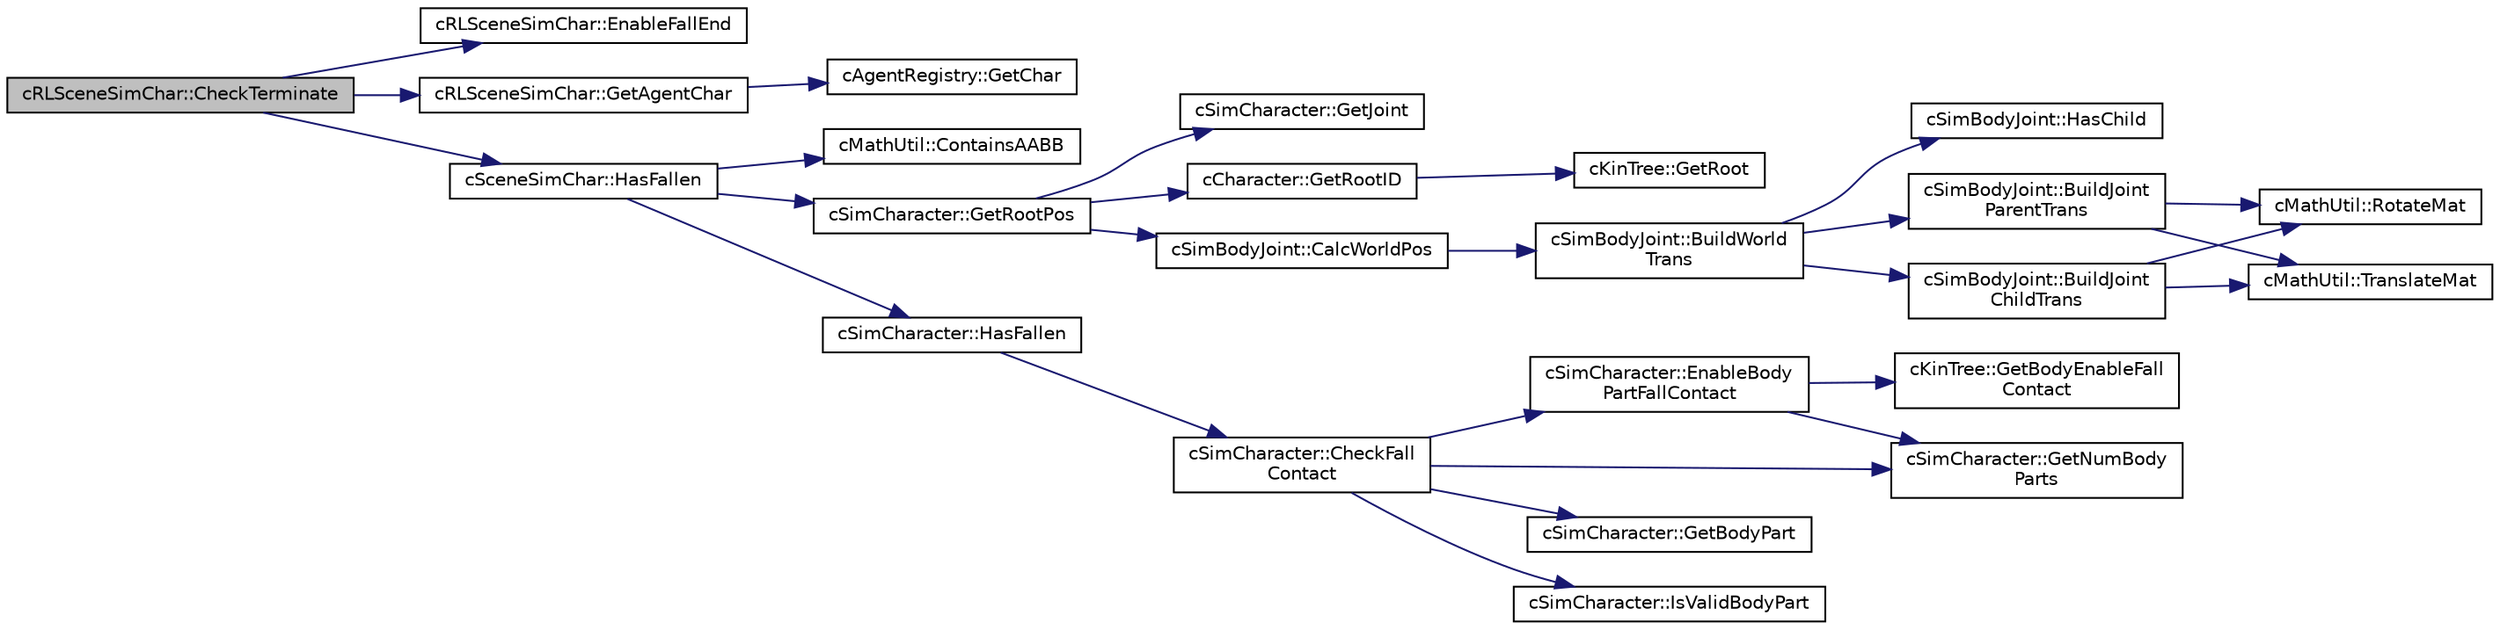 digraph "cRLSceneSimChar::CheckTerminate"
{
 // LATEX_PDF_SIZE
  edge [fontname="Helvetica",fontsize="10",labelfontname="Helvetica",labelfontsize="10"];
  node [fontname="Helvetica",fontsize="10",shape=record];
  rankdir="LR";
  Node1 [label="cRLSceneSimChar::CheckTerminate",height=0.2,width=0.4,color="black", fillcolor="grey75", style="filled", fontcolor="black",tooltip=" "];
  Node1 -> Node2 [color="midnightblue",fontsize="10",style="solid",fontname="Helvetica"];
  Node2 [label="cRLSceneSimChar::EnableFallEnd",height=0.2,width=0.4,color="black", fillcolor="white", style="filled",URL="$classc_r_l_scene_sim_char.html#ac241b8374f731f8fd18ef857f2bfbbb3",tooltip=" "];
  Node1 -> Node3 [color="midnightblue",fontsize="10",style="solid",fontname="Helvetica"];
  Node3 [label="cRLSceneSimChar::GetAgentChar",height=0.2,width=0.4,color="black", fillcolor="white", style="filled",URL="$classc_r_l_scene_sim_char.html#ab0dc9eacca8d85c1daea2658566d7caa",tooltip=" "];
  Node3 -> Node4 [color="midnightblue",fontsize="10",style="solid",fontname="Helvetica"];
  Node4 [label="cAgentRegistry::GetChar",height=0.2,width=0.4,color="black", fillcolor="white", style="filled",URL="$classc_agent_registry.html#a00dad46ce06132dd2b3d01f3e167d6d6",tooltip=" "];
  Node1 -> Node5 [color="midnightblue",fontsize="10",style="solid",fontname="Helvetica"];
  Node5 [label="cSceneSimChar::HasFallen",height=0.2,width=0.4,color="black", fillcolor="white", style="filled",URL="$classc_scene_sim_char.html#a2d9d2d5351d24ce257ada868f1743f9f",tooltip=" "];
  Node5 -> Node6 [color="midnightblue",fontsize="10",style="solid",fontname="Helvetica"];
  Node6 [label="cMathUtil::ContainsAABB",height=0.2,width=0.4,color="black", fillcolor="white", style="filled",URL="$classc_math_util.html#a7b3cda9c53efbdf8953f3bfe36850267",tooltip=" "];
  Node5 -> Node7 [color="midnightblue",fontsize="10",style="solid",fontname="Helvetica"];
  Node7 [label="cSimCharacter::GetRootPos",height=0.2,width=0.4,color="black", fillcolor="white", style="filled",URL="$classc_sim_character.html#a546a3ce5d658ff704e9c3ca855a7e695",tooltip=" "];
  Node7 -> Node8 [color="midnightblue",fontsize="10",style="solid",fontname="Helvetica"];
  Node8 [label="cSimBodyJoint::CalcWorldPos",height=0.2,width=0.4,color="black", fillcolor="white", style="filled",URL="$classc_sim_body_joint.html#a24f75e09a36dd752f54298923b202da7",tooltip=" "];
  Node8 -> Node9 [color="midnightblue",fontsize="10",style="solid",fontname="Helvetica"];
  Node9 [label="cSimBodyJoint::BuildWorld\lTrans",height=0.2,width=0.4,color="black", fillcolor="white", style="filled",URL="$classc_sim_body_joint.html#a033253d748efec2cf6f261ea994a6a62",tooltip=" "];
  Node9 -> Node10 [color="midnightblue",fontsize="10",style="solid",fontname="Helvetica"];
  Node10 [label="cSimBodyJoint::BuildJoint\lChildTrans",height=0.2,width=0.4,color="black", fillcolor="white", style="filled",URL="$classc_sim_body_joint.html#a6f59339830fb1d763a78736818c23ac3",tooltip=" "];
  Node10 -> Node11 [color="midnightblue",fontsize="10",style="solid",fontname="Helvetica"];
  Node11 [label="cMathUtil::RotateMat",height=0.2,width=0.4,color="black", fillcolor="white", style="filled",URL="$classc_math_util.html#a551bc548582ac0db39df5a58feca1f0a",tooltip=" "];
  Node10 -> Node12 [color="midnightblue",fontsize="10",style="solid",fontname="Helvetica"];
  Node12 [label="cMathUtil::TranslateMat",height=0.2,width=0.4,color="black", fillcolor="white", style="filled",URL="$classc_math_util.html#a5550ed48f8beaccbf6827db839ccf542",tooltip=" "];
  Node9 -> Node13 [color="midnightblue",fontsize="10",style="solid",fontname="Helvetica"];
  Node13 [label="cSimBodyJoint::BuildJoint\lParentTrans",height=0.2,width=0.4,color="black", fillcolor="white", style="filled",URL="$classc_sim_body_joint.html#a996f4f4502700fa03bdc896abdee1fe4",tooltip=" "];
  Node13 -> Node11 [color="midnightblue",fontsize="10",style="solid",fontname="Helvetica"];
  Node13 -> Node12 [color="midnightblue",fontsize="10",style="solid",fontname="Helvetica"];
  Node9 -> Node14 [color="midnightblue",fontsize="10",style="solid",fontname="Helvetica"];
  Node14 [label="cSimBodyJoint::HasChild",height=0.2,width=0.4,color="black", fillcolor="white", style="filled",URL="$classc_sim_body_joint.html#a564687afb4acbb768a334263b37720d8",tooltip=" "];
  Node7 -> Node15 [color="midnightblue",fontsize="10",style="solid",fontname="Helvetica"];
  Node15 [label="cSimCharacter::GetJoint",height=0.2,width=0.4,color="black", fillcolor="white", style="filled",URL="$classc_sim_character.html#aa0a30cfb05967fad8b59dd9adfa6f23a",tooltip=" "];
  Node7 -> Node16 [color="midnightblue",fontsize="10",style="solid",fontname="Helvetica"];
  Node16 [label="cCharacter::GetRootID",height=0.2,width=0.4,color="black", fillcolor="white", style="filled",URL="$classc_character.html#a07649022cce07611b977b355f14d489f",tooltip=" "];
  Node16 -> Node17 [color="midnightblue",fontsize="10",style="solid",fontname="Helvetica"];
  Node17 [label="cKinTree::GetRoot",height=0.2,width=0.4,color="black", fillcolor="white", style="filled",URL="$classc_kin_tree.html#a81b9799b03d32762ac820eb0886f369c",tooltip=" "];
  Node5 -> Node18 [color="midnightblue",fontsize="10",style="solid",fontname="Helvetica"];
  Node18 [label="cSimCharacter::HasFallen",height=0.2,width=0.4,color="black", fillcolor="white", style="filled",URL="$classc_sim_character.html#a41ba6dcbc827be4937c2bb28f151813a",tooltip=" "];
  Node18 -> Node19 [color="midnightblue",fontsize="10",style="solid",fontname="Helvetica"];
  Node19 [label="cSimCharacter::CheckFall\lContact",height=0.2,width=0.4,color="black", fillcolor="white", style="filled",URL="$classc_sim_character.html#ad6b82beb94555610d66ad56e8c003cbd",tooltip=" "];
  Node19 -> Node20 [color="midnightblue",fontsize="10",style="solid",fontname="Helvetica"];
  Node20 [label="cSimCharacter::EnableBody\lPartFallContact",height=0.2,width=0.4,color="black", fillcolor="white", style="filled",URL="$classc_sim_character.html#ade95ec64b3c8ea3c797fa9ef3d695d29",tooltip=" "];
  Node20 -> Node21 [color="midnightblue",fontsize="10",style="solid",fontname="Helvetica"];
  Node21 [label="cKinTree::GetBodyEnableFall\lContact",height=0.2,width=0.4,color="black", fillcolor="white", style="filled",URL="$classc_kin_tree.html#a46c8637c653b8b10d8177848949bda26",tooltip=" "];
  Node20 -> Node22 [color="midnightblue",fontsize="10",style="solid",fontname="Helvetica"];
  Node22 [label="cSimCharacter::GetNumBody\lParts",height=0.2,width=0.4,color="black", fillcolor="white", style="filled",URL="$classc_sim_character.html#aa89bcdac2f31c2cad0cfb8a697d80330",tooltip=" "];
  Node19 -> Node23 [color="midnightblue",fontsize="10",style="solid",fontname="Helvetica"];
  Node23 [label="cSimCharacter::GetBodyPart",height=0.2,width=0.4,color="black", fillcolor="white", style="filled",URL="$classc_sim_character.html#aa57c20d16c43f380913c9d289cfe2a66",tooltip=" "];
  Node19 -> Node22 [color="midnightblue",fontsize="10",style="solid",fontname="Helvetica"];
  Node19 -> Node24 [color="midnightblue",fontsize="10",style="solid",fontname="Helvetica"];
  Node24 [label="cSimCharacter::IsValidBodyPart",height=0.2,width=0.4,color="black", fillcolor="white", style="filled",URL="$classc_sim_character.html#af3b06c9e7a66f1f037d547455abee55f",tooltip=" "];
}
